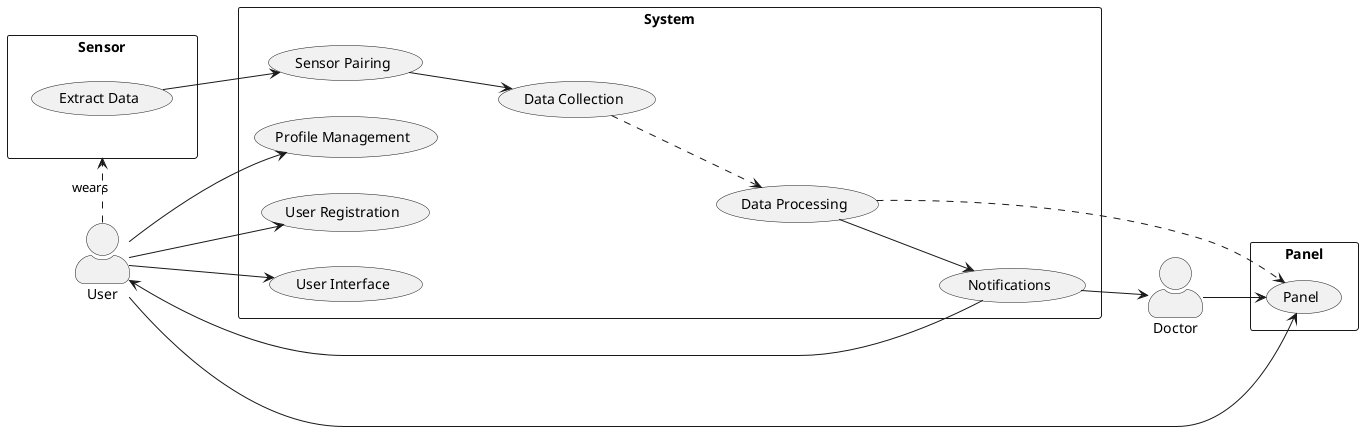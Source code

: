 @startuml
skinparam actorStyle awesome
left to right direction
actor User
actor Doctor
rectangle System {
  usecase "Sensor Pairing" as SP
  usecase "User Registration" as UR
  usecase "User Interface" as UI
  usecase "Data Collection" as DC
  usecase "Data Processing" as DP
  usecase "Profile Management" as PM
  usecase "Notifications" as N
}
rectangle Sensor {
  usecase "Extract Data" as ED
}
rectangle Panel {
  usecase "Panel" as External
}
DC ..> DP
DP ..> External
User --> UR
User --> External
User ..> Sensor: wears
Doctor --> External
User --> UI
ED --> SP
SP --> DC 
User --> PM
N --> User
DP --> N
N --> Doctor
@enduml
